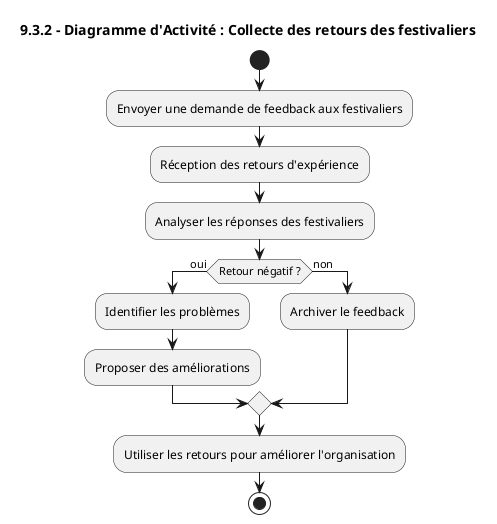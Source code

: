 @startuml
!pragma layout smetana
title 9.3.2 - Diagramme d'Activité : Collecte des retours des festivaliers

start
:Envoyer une demande de feedback aux festivaliers;
:Réception des retours d'expérience;
:Analyser les réponses des festivaliers;
if (Retour négatif ?) then (oui)
    :Identifier les problèmes;
    :Proposer des améliorations;
else (non)
    :Archiver le feedback;
endif
:Utiliser les retours pour améliorer l'organisation;
stop
@enduml
